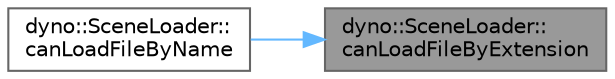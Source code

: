 digraph "dyno::SceneLoader::canLoadFileByExtension"
{
 // LATEX_PDF_SIZE
  bgcolor="transparent";
  edge [fontname=Helvetica,fontsize=10,labelfontname=Helvetica,labelfontsize=10];
  node [fontname=Helvetica,fontsize=10,shape=box,height=0.2,width=0.4];
  rankdir="RL";
  Node1 [id="Node000001",label="dyno::SceneLoader::\lcanLoadFileByExtension",height=0.2,width=0.4,color="gray40", fillcolor="grey60", style="filled", fontcolor="black",tooltip=" "];
  Node1 -> Node2 [id="edge1_Node000001_Node000002",dir="back",color="steelblue1",style="solid",tooltip=" "];
  Node2 [id="Node000002",label="dyno::SceneLoader::\lcanLoadFileByName",height=0.2,width=0.4,color="grey40", fillcolor="white", style="filled",URL="$classdyno_1_1_scene_loader.html#a819fe075a7d93f83f0f46fb7872fbca9",tooltip=" "];
}
